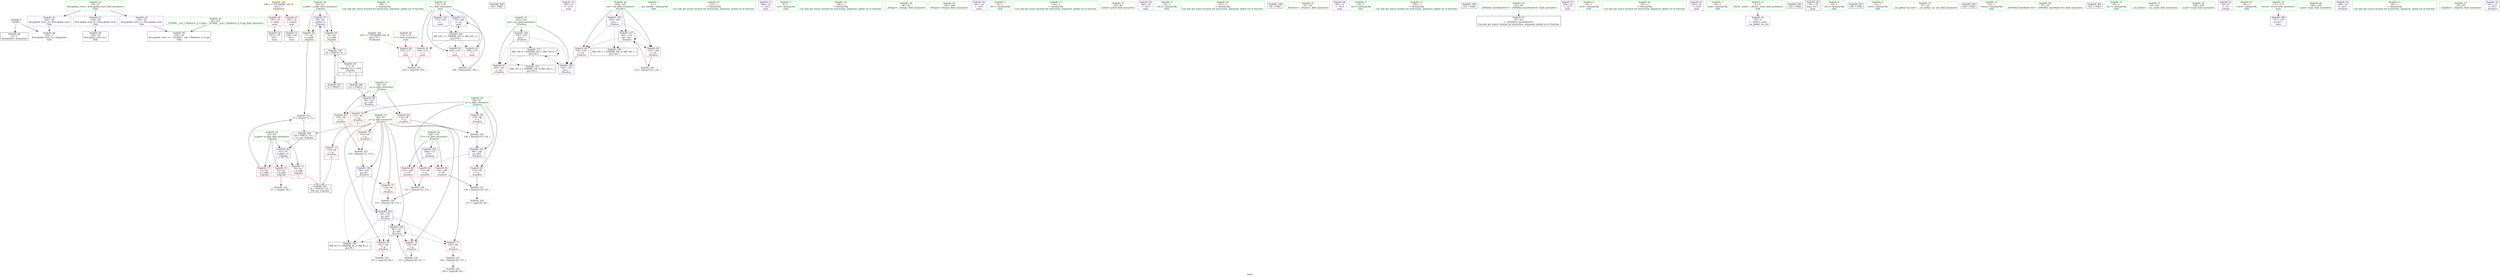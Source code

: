 digraph "SVFG" {
	label="SVFG";

	Node0x5558a353fed0 [shape=record,color=grey,label="{NodeID: 0\nNullPtr}"];
	Node0x5558a353fed0 -> Node0x5558a3555cc0[style=solid];
	Node0x5558a353fed0 -> Node0x5558a3555ec0[style=solid];
	Node0x5558a3567390 [shape=record,color=yellow,style=double,label="{NodeID: 180\n18V_1 = ENCHI(MR_18V_0)\npts\{1 \}\nFun[main]}"];
	Node0x5558a3567390 -> Node0x5558a3557e10[style=dashed];
	Node0x5558a3567390 -> Node0x5558a3557ee0[style=dashed];
	Node0x5558a3555fc0 [shape=record,color=blue,label="{NodeID: 97\n60\<--58\na.addr\<--a\n_Z3gcdxx\n}"];
	Node0x5558a3555fc0 -> Node0x5558a3557fb0[style=dashed];
	Node0x5558a3555fc0 -> Node0x5558a3558080[style=dashed];
	Node0x5558a3553ed0 [shape=record,color=green,label="{NodeID: 14\n68\<--1\n\<--dummyObj\nCan only get source location for instruction, argument, global var or function.}"];
	Node0x5558a355ab50 [shape=record,color=blue,label="{NodeID: 111\n175\<--206\ni\<--inc\nmain\n}"];
	Node0x5558a355ab50 -> Node0x5558a3564b10[style=dashed];
	Node0x5558a3554cd0 [shape=record,color=green,label="{NodeID: 28\n60\<--61\na.addr\<--a.addr_field_insensitive\n_Z3gcdxx\n}"];
	Node0x5558a3554cd0 -> Node0x5558a3557fb0[style=solid];
	Node0x5558a3554cd0 -> Node0x5558a3558080[style=solid];
	Node0x5558a3554cd0 -> Node0x5558a3555fc0[style=solid];
	Node0x5558a3570be0 [shape=record,color=black,label="{NodeID: 208\n40 = PHI()\n}"];
	Node0x5558a3555920 [shape=record,color=green,label="{NodeID: 42\n173\<--174\nt\<--t_field_insensitive\nmain\n}"];
	Node0x5558a3555920 -> Node0x5558a3559190[style=solid];
	Node0x5558a3557560 [shape=record,color=purple,label="{NodeID: 56\n189\<--12\n\<--.str.2\nmain\n}"];
	Node0x5558a355dde0 [shape=record,color=grey,label="{NodeID: 153\n73 = Binary(71, 72, )\n|{<s0>3}}"];
	Node0x5558a355dde0:s0 -> Node0x5558a3570560[style=solid,color=red];
	Node0x5558a3558150 [shape=record,color=red,label="{NodeID: 70\n66\<--62\n\<--b.addr\n_Z3gcdxx\n}"];
	Node0x5558a3558150 -> Node0x5558a355e9e0[style=solid];
	Node0x5558a3564110 [shape=record,color=black,label="{NodeID: 167\nMR_14V_2 = PHI(MR_14V_4, MR_14V_1, )\npts\{103 \}\n}"];
	Node0x5558a3558cb0 [shape=record,color=red,label="{NodeID: 84\n118\<--98\n\<--g\n_Z5solvev\n}"];
	Node0x5558a3558cb0 -> Node0x5558a355e260[style=solid];
	Node0x5558a354e8a0 [shape=record,color=green,label="{NodeID: 1\n7\<--1\n__dso_handle\<--dummyObj\nGlob }"];
	Node0x5558a3556090 [shape=record,color=blue,label="{NodeID: 98\n62\<--59\nb.addr\<--b\n_Z3gcdxx\n}"];
	Node0x5558a3556090 -> Node0x5558a3558150[style=dashed];
	Node0x5558a3556090 -> Node0x5558a3558220[style=dashed];
	Node0x5558a3556090 -> Node0x5558a35582f0[style=dashed];
	Node0x5558a3553fd0 [shape=record,color=green,label="{NodeID: 15\n123\<--1\n\<--dummyObj\nCan only get source location for instruction, argument, global var or function.}"];
	Node0x5558a3554da0 [shape=record,color=green,label="{NodeID: 29\n62\<--63\nb.addr\<--b.addr_field_insensitive\n_Z3gcdxx\n}"];
	Node0x5558a3554da0 -> Node0x5558a3558150[style=solid];
	Node0x5558a3554da0 -> Node0x5558a3558220[style=solid];
	Node0x5558a3554da0 -> Node0x5558a35582f0[style=solid];
	Node0x5558a3554da0 -> Node0x5558a3556090[style=solid];
	Node0x5558a35559f0 [shape=record,color=green,label="{NodeID: 43\n175\<--176\ni\<--i_field_insensitive\nmain\n}"];
	Node0x5558a35559f0 -> Node0x5558a3559260[style=solid];
	Node0x5558a35559f0 -> Node0x5558a3559330[style=solid];
	Node0x5558a35559f0 -> Node0x5558a3559400[style=solid];
	Node0x5558a35559f0 -> Node0x5558a355aa80[style=solid];
	Node0x5558a35559f0 -> Node0x5558a355ab50[style=solid];
	Node0x5558a3557630 [shape=record,color=purple,label="{NodeID: 57\n180\<--14\n\<--.str.3\nmain\n}"];
	Node0x5558a355df60 [shape=record,color=grey,label="{NodeID: 154\n157 = Binary(156, 147, )\n}"];
	Node0x5558a355df60 -> Node0x5558a355a8e0[style=solid];
	Node0x5558a3558220 [shape=record,color=red,label="{NodeID: 71\n70\<--62\n\<--b.addr\n_Z3gcdxx\n|{<s0>3}}"];
	Node0x5558a3558220:s0 -> Node0x5558a35702d0[style=solid,color=red];
	Node0x5558a3564610 [shape=record,color=black,label="{NodeID: 168\nMR_16V_2 = PHI(MR_16V_4, MR_16V_1, )\npts\{105 \}\n}"];
	Node0x5558a3558d80 [shape=record,color=red,label="{NodeID: 85\n124\<--100\n\<--UP\n_Z5solvev\n}"];
	Node0x5558a3558d80 -> Node0x5558a355e3e0[style=solid];
	Node0x5558a3552f80 [shape=record,color=green,label="{NodeID: 2\n8\<--1\n.str\<--dummyObj\nGlob }"];
	Node0x5558a3567580 [shape=record,color=yellow,style=double,label="{NodeID: 182\n22V_1 = ENCHI(MR_22V_0)\npts\{174 \}\nFun[main]}"];
	Node0x5558a3567580 -> Node0x5558a3559190[style=dashed];
	Node0x5558a3556160 [shape=record,color=blue,label="{NodeID: 99\n98\<--112\ng\<--call1\n_Z5solvev\n}"];
	Node0x5558a3556160 -> Node0x5558a3558be0[style=dashed];
	Node0x5558a3556160 -> Node0x5558a3558cb0[style=dashed];
	Node0x5558a35540d0 [shape=record,color=green,label="{NodeID: 16\n138\<--1\n\<--dummyObj\nCan only get source location for instruction, argument, global var or function.}"];
	Node0x5558a3554e70 [shape=record,color=green,label="{NodeID: 30\n80\<--81\n_Z3impv\<--_Z3impv_field_insensitive\n}"];
	Node0x5558a3555ac0 [shape=record,color=green,label="{NodeID: 44\n183\<--184\nfreopen\<--freopen_field_insensitive\n}"];
	Node0x5558a3557700 [shape=record,color=purple,label="{NodeID: 58\n181\<--16\n\<--.str.4\nmain\n}"];
	Node0x5558a355e0e0 [shape=record,color=grey,label="{NodeID: 155\n116 = Binary(115, 114, )\n}"];
	Node0x5558a355e0e0 -> Node0x5558a3556230[style=solid];
	Node0x5558a35582f0 [shape=record,color=red,label="{NodeID: 72\n72\<--62\n\<--b.addr\n_Z3gcdxx\n}"];
	Node0x5558a35582f0 -> Node0x5558a355dde0[style=solid];
	Node0x5558a3564b10 [shape=record,color=black,label="{NodeID: 169\nMR_24V_3 = PHI(MR_24V_4, MR_24V_2, )\npts\{176 \}\n}"];
	Node0x5558a3564b10 -> Node0x5558a3559260[style=dashed];
	Node0x5558a3564b10 -> Node0x5558a3559330[style=dashed];
	Node0x5558a3564b10 -> Node0x5558a3559400[style=dashed];
	Node0x5558a3564b10 -> Node0x5558a355ab50[style=dashed];
	Node0x5558a3558e50 [shape=record,color=red,label="{NodeID: 86\n131\<--100\n\<--UP\n_Z5solvev\n}"];
	Node0x5558a3558e50 -> Node0x5558a355e6e0[style=solid];
	Node0x5558a3553010 [shape=record,color=green,label="{NodeID: 3\n10\<--1\n.str.1\<--dummyObj\nGlob }"];
	Node0x5558a3556230 [shape=record,color=blue,label="{NodeID: 100\n94\<--116\np\<--div\n_Z5solvev\n}"];
	Node0x5558a3556230 -> Node0x5558a3558560[style=dashed];
	Node0x5558a3556230 -> Node0x5558a35564a0[style=dashed];
	Node0x5558a3556230 -> Node0x5558a3563c10[style=dashed];
	Node0x5558a35541d0 [shape=record,color=green,label="{NodeID: 17\n140\<--1\n\<--dummyObj\nCan only get source location for instruction, argument, global var or function.}"];
	Node0x5558a3554f70 [shape=record,color=green,label="{NodeID: 31\n85\<--86\nprintf\<--printf_field_insensitive\n}"];
	Node0x5558a3555bc0 [shape=record,color=green,label="{NodeID: 45\n30\<--214\n_GLOBAL__sub_I_Merkurev_0_0.cpp\<--_GLOBAL__sub_I_Merkurev_0_0.cpp_field_insensitive\n}"];
	Node0x5558a3555bc0 -> Node0x5558a35595d0[style=solid];
	Node0x5558a35577d0 [shape=record,color=purple,label="{NodeID: 59\n186\<--19\n\<--.str.5\nmain\n}"];
	Node0x5558a355e260 [shape=record,color=grey,label="{NodeID: 156\n120 = Binary(119, 118, )\n}"];
	Node0x5558a355e260 -> Node0x5558a3556300[style=solid];
	Node0x5558a35583c0 [shape=record,color=red,label="{NodeID: 73\n110\<--94\n\<--p\n_Z5solvev\n|{<s0>6}}"];
	Node0x5558a35583c0:s0 -> Node0x5558a35702d0[style=solid,color=red];
	Node0x5558a3558f20 [shape=record,color=red,label="{NodeID: 87\n160\<--102\n\<--ans\n_Z5solvev\n}"];
	Node0x5558a35530a0 [shape=record,color=green,label="{NodeID: 4\n12\<--1\n.str.2\<--dummyObj\nGlob }"];
	Node0x5558a3556300 [shape=record,color=blue,label="{NodeID: 101\n96\<--120\nq\<--div2\n_Z5solvev\n}"];
	Node0x5558a3556300 -> Node0x5558a3558a40[style=dashed];
	Node0x5558a3556300 -> Node0x5558a3558b10[style=dashed];
	Node0x5558a35542d0 [shape=record,color=green,label="{NodeID: 18\n147\<--1\n\<--dummyObj\nCan only get source location for instruction, argument, global var or function.}"];
	Node0x5558a356f4d0 [shape=record,color=black,label="{NodeID: 198\n84 = PHI()\n}"];
	Node0x5558a3555070 [shape=record,color=green,label="{NodeID: 32\n91\<--92\n_Z5solvev\<--_Z5solvev_field_insensitive\n}"];
	Node0x5558a3555cc0 [shape=record,color=black,label="{NodeID: 46\n2\<--3\ndummyVal\<--dummyVal\n}"];
	Node0x5558a35578a0 [shape=record,color=purple,label="{NodeID: 60\n187\<--21\n\<--.str.6\nmain\n}"];
	Node0x5558a355e3e0 [shape=record,color=grey,label="{NodeID: 157\n126 = Binary(124, 125, )\n}"];
	Node0x5558a355e3e0 -> Node0x5558a355ee60[style=solid];
	Node0x5558a3558490 [shape=record,color=red,label="{NodeID: 74\n115\<--94\n\<--p\n_Z5solvev\n}"];
	Node0x5558a3558490 -> Node0x5558a355e0e0[style=solid];
	Node0x5558a3558ff0 [shape=record,color=red,label="{NodeID: 88\n150\<--104\n\<--cur\n_Z5solvev\n}"];
	Node0x5558a3558ff0 -> Node0x5558a355a740[style=solid];
	Node0x5558a3553130 [shape=record,color=green,label="{NodeID: 5\n14\<--1\n.str.3\<--dummyObj\nGlob }"];
	Node0x5558a35563d0 [shape=record,color=blue,label="{NodeID: 102\n100\<--123\nUP\<--\n_Z5solvev\n}"];
	Node0x5558a35563d0 -> Node0x5558a3558d80[style=dashed];
	Node0x5558a35563d0 -> Node0x5558a3558e50[style=dashed];
	Node0x5558a35543d0 [shape=record,color=green,label="{NodeID: 19\n178\<--1\n\<--dummyObj\nCan only get source location for instruction, argument, global var or function.}"];
	Node0x5558a356f5d0 [shape=record,color=black,label="{NodeID: 199\n107 = PHI()\n}"];
	Node0x5558a3555170 [shape=record,color=green,label="{NodeID: 33\n94\<--95\np\<--p_field_insensitive\n_Z5solvev\n}"];
	Node0x5558a3555170 -> Node0x5558a35583c0[style=solid];
	Node0x5558a3555170 -> Node0x5558a3558490[style=solid];
	Node0x5558a3555170 -> Node0x5558a3558560[style=solid];
	Node0x5558a3555170 -> Node0x5558a3558630[style=solid];
	Node0x5558a3555170 -> Node0x5558a3558700[style=solid];
	Node0x5558a3555170 -> Node0x5558a35587d0[style=solid];
	Node0x5558a3555170 -> Node0x5558a3556230[style=solid];
	Node0x5558a3555170 -> Node0x5558a35564a0[style=solid];
	Node0x5558a3555170 -> Node0x5558a355a8e0[style=solid];
	Node0x5558a3555dc0 [shape=record,color=black,label="{NodeID: 47\n41\<--42\n\<--_ZNSt8ios_base4InitD1Ev\nCan only get source location for instruction, argument, global var or function.}"];
	Node0x5558a3557970 [shape=record,color=purple,label="{NodeID: 61\n199\<--24\n\<--.str.7\nmain\n}"];
	Node0x5558a355e560 [shape=record,color=grey,label="{NodeID: 158\n135 = Binary(134, 133, )\n}"];
	Node0x5558a355e560 -> Node0x5558a35564a0[style=solid];
	Node0x5558a3558560 [shape=record,color=red,label="{NodeID: 75\n134\<--94\n\<--p\n_Z5solvev\n}"];
	Node0x5558a3558560 -> Node0x5558a355e560[style=solid];
	Node0x5558a35590c0 [shape=record,color=red,label="{NodeID: 89\n153\<--104\n\<--cur\n_Z5solvev\n}"];
	Node0x5558a35590c0 -> Node0x5558a355e860[style=solid];
	Node0x5558a3553970 [shape=record,color=green,label="{NodeID: 6\n16\<--1\n.str.4\<--dummyObj\nGlob }"];
	Node0x5558a35564a0 [shape=record,color=blue,label="{NodeID: 103\n94\<--135\np\<--mul\n_Z5solvev\n}"];
	Node0x5558a35564a0 -> Node0x5558a3558630[style=dashed];
	Node0x5558a35564a0 -> Node0x5558a3558700[style=dashed];
	Node0x5558a35564a0 -> Node0x5558a35587d0[style=dashed];
	Node0x5558a35564a0 -> Node0x5558a355a8e0[style=dashed];
	Node0x5558a35564a0 -> Node0x5558a3563c10[style=dashed];
	Node0x5558a35544d0 [shape=record,color=green,label="{NodeID: 20\n192\<--1\n\<--dummyObj\nCan only get source location for instruction, argument, global var or function.}"];
	Node0x5558a356f6d0 [shape=record,color=black,label="{NodeID: 200\n112 = PHI(57, )\n}"];
	Node0x5558a356f6d0 -> Node0x5558a3556160[style=solid];
	Node0x5558a3555240 [shape=record,color=green,label="{NodeID: 34\n96\<--97\nq\<--q_field_insensitive\n_Z5solvev\n}"];
	Node0x5558a3555240 -> Node0x5558a35588a0[style=solid];
	Node0x5558a3555240 -> Node0x5558a3558970[style=solid];
	Node0x5558a3555240 -> Node0x5558a3558a40[style=solid];
	Node0x5558a3555240 -> Node0x5558a3558b10[style=solid];
	Node0x5558a3555240 -> Node0x5558a3556300[style=solid];
	Node0x5558a3556ee0 [shape=record,color=black,label="{NodeID: 48\n57\<--78\n_Z3gcdxx_ret\<--cond\n_Z3gcdxx\n|{<s0>3|<s1>6}}"];
	Node0x5558a3556ee0:s0 -> Node0x5558a35709b0[style=solid,color=blue];
	Node0x5558a3556ee0:s1 -> Node0x5558a356f6d0[style=solid,color=blue];
	Node0x5558a3557a40 [shape=record,color=purple,label="{NodeID: 62\n202\<--26\n\<--.str.8\nmain\n}"];
	Node0x5558a355e6e0 [shape=record,color=grey,label="{NodeID: 159\n133 = Binary(131, 132, )\n}"];
	Node0x5558a355e6e0 -> Node0x5558a355e560[style=solid];
	Node0x5558a3558630 [shape=record,color=red,label="{NodeID: 76\n142\<--94\n\<--p\n_Z5solvev\n}"];
	Node0x5558a3558630 -> Node0x5558a355ece0[style=solid];
	Node0x5558a3565f10 [shape=record,color=black,label="{NodeID: 173\nMR_14V_6 = PHI(MR_14V_5, MR_14V_4, )\npts\{103 \}\n}"];
	Node0x5558a3565f10 -> Node0x5558a3558f20[style=dashed];
	Node0x5558a3565f10 -> Node0x5558a355a740[style=dashed];
	Node0x5558a3565f10 -> Node0x5558a3564110[style=dashed];
	Node0x5558a3565f10 -> Node0x5558a3565f10[style=dashed];
	Node0x5558a3559190 [shape=record,color=red,label="{NodeID: 90\n195\<--173\n\<--t\nmain\n}"];
	Node0x5558a3559190 -> Node0x5558a355efe0[style=solid];
	Node0x5558a3553a00 [shape=record,color=green,label="{NodeID: 7\n18\<--1\nstdin\<--dummyObj\nGlob }"];
	Node0x5558a3556570 [shape=record,color=blue,label="{NodeID: 104\n102\<--138\nans\<--\n_Z5solvev\n}"];
	Node0x5558a3556570 -> Node0x5558a3558f20[style=dashed];
	Node0x5558a3556570 -> Node0x5558a355a740[style=dashed];
	Node0x5558a3556570 -> Node0x5558a3564110[style=dashed];
	Node0x5558a3556570 -> Node0x5558a3565f10[style=dashed];
	Node0x5558a35545d0 [shape=record,color=green,label="{NodeID: 21\n4\<--6\n_ZStL8__ioinit\<--_ZStL8__ioinit_field_insensitive\nGlob }"];
	Node0x5558a35545d0 -> Node0x5558a3557220[style=solid];
	Node0x5558a356f8c0 [shape=record,color=black,label="{NodeID: 201\n162 = PHI()\n}"];
	Node0x5558a3555310 [shape=record,color=green,label="{NodeID: 35\n98\<--99\ng\<--g_field_insensitive\n_Z5solvev\n}"];
	Node0x5558a3555310 -> Node0x5558a3558be0[style=solid];
	Node0x5558a3555310 -> Node0x5558a3558cb0[style=solid];
	Node0x5558a3555310 -> Node0x5558a3556160[style=solid];
	Node0x5558a3556fb0 [shape=record,color=black,label="{NodeID: 49\n170\<--178\nmain_ret\<--\nmain\n}"];
	Node0x5558a3557b10 [shape=record,color=purple,label="{NodeID: 63\n218\<--28\nllvm.global_ctors_0\<--llvm.global_ctors\nGlob }"];
	Node0x5558a3557b10 -> Node0x5558a35594d0[style=solid];
	Node0x5558a355e860 [shape=record,color=grey,label="{NodeID: 160\n154 = Binary(153, 138, )\n}"];
	Node0x5558a355e860 -> Node0x5558a355a810[style=solid];
	Node0x5558a3558700 [shape=record,color=red,label="{NodeID: 77\n145\<--94\n\<--p\n_Z5solvev\n}"];
	Node0x5558a3558700 -> Node0x5558a355dc60[style=solid];
	Node0x5558a3559260 [shape=record,color=red,label="{NodeID: 91\n194\<--175\n\<--i\nmain\n}"];
	Node0x5558a3559260 -> Node0x5558a355efe0[style=solid];
	Node0x5558a3553a90 [shape=record,color=green,label="{NodeID: 8\n19\<--1\n.str.5\<--dummyObj\nGlob }"];
	Node0x5558a355a6b0 [shape=record,color=blue,label="{NodeID: 105\n104\<--140\ncur\<--\n_Z5solvev\n}"];
	Node0x5558a355a6b0 -> Node0x5558a3558ff0[style=dashed];
	Node0x5558a355a6b0 -> Node0x5558a35590c0[style=dashed];
	Node0x5558a355a6b0 -> Node0x5558a355a810[style=dashed];
	Node0x5558a355a6b0 -> Node0x5558a3564610[style=dashed];
	Node0x5558a35546d0 [shape=record,color=green,label="{NodeID: 22\n28\<--32\nllvm.global_ctors\<--llvm.global_ctors_field_insensitive\nGlob }"];
	Node0x5558a35546d0 -> Node0x5558a3557b10[style=solid];
	Node0x5558a35546d0 -> Node0x5558a3557c10[style=solid];
	Node0x5558a35546d0 -> Node0x5558a3557d10[style=solid];
	Node0x5558a3570060 [shape=record,color=black,label="{NodeID: 202\n190 = PHI()\n}"];
	Node0x5558a35553e0 [shape=record,color=green,label="{NodeID: 36\n100\<--101\nUP\<--UP_field_insensitive\n_Z5solvev\n}"];
	Node0x5558a35553e0 -> Node0x5558a3558d80[style=solid];
	Node0x5558a35553e0 -> Node0x5558a3558e50[style=solid];
	Node0x5558a35553e0 -> Node0x5558a35563d0[style=solid];
	Node0x5558a3557080 [shape=record,color=black,label="{NodeID: 50\n182\<--179\ncall\<--\nmain\n}"];
	Node0x5558a3557c10 [shape=record,color=purple,label="{NodeID: 64\n219\<--28\nllvm.global_ctors_1\<--llvm.global_ctors\nGlob }"];
	Node0x5558a3557c10 -> Node0x5558a35595d0[style=solid];
	Node0x5558a355e9e0 [shape=record,color=grey,label="{NodeID: 161\n67 = cmp(66, 68, )\n}"];
	Node0x5558a35587d0 [shape=record,color=red,label="{NodeID: 78\n156\<--94\n\<--p\n_Z5solvev\n}"];
	Node0x5558a35587d0 -> Node0x5558a355df60[style=solid];
	Node0x5558a3559330 [shape=record,color=red,label="{NodeID: 92\n198\<--175\n\<--i\nmain\n}"];
	Node0x5558a3553b20 [shape=record,color=green,label="{NodeID: 9\n21\<--1\n.str.6\<--dummyObj\nGlob }"];
	Node0x5558a355a740 [shape=record,color=blue,label="{NodeID: 106\n102\<--150\nans\<--\n_Z5solvev\n}"];
	Node0x5558a355a740 -> Node0x5558a3565f10[style=dashed];
	Node0x5558a35547d0 [shape=record,color=green,label="{NodeID: 23\n33\<--34\n__cxx_global_var_init\<--__cxx_global_var_init_field_insensitive\n}"];
	Node0x5558a3570130 [shape=record,color=black,label="{NodeID: 203\n200 = PHI()\n}"];
	Node0x5558a35554b0 [shape=record,color=green,label="{NodeID: 37\n102\<--103\nans\<--ans_field_insensitive\n_Z5solvev\n}"];
	Node0x5558a35554b0 -> Node0x5558a3558f20[style=solid];
	Node0x5558a35554b0 -> Node0x5558a3556570[style=solid];
	Node0x5558a35554b0 -> Node0x5558a355a740[style=solid];
	Node0x5558a3557150 [shape=record,color=black,label="{NodeID: 51\n188\<--185\ncall1\<--\nmain\n}"];
	Node0x5558a3557d10 [shape=record,color=purple,label="{NodeID: 65\n220\<--28\nllvm.global_ctors_2\<--llvm.global_ctors\nGlob }"];
	Node0x5558a3557d10 -> Node0x5558a3555ec0[style=solid];
	Node0x5558a355eb60 [shape=record,color=grey,label="{NodeID: 162\n148 = cmp(146, 68, )\n}"];
	Node0x5558a35588a0 [shape=record,color=red,label="{NodeID: 79\n111\<--96\n\<--q\n_Z5solvev\n|{<s0>6}}"];
	Node0x5558a35588a0:s0 -> Node0x5558a3570560[style=solid,color=red];
	Node0x5558a3559400 [shape=record,color=red,label="{NodeID: 93\n205\<--175\n\<--i\nmain\n}"];
	Node0x5558a3559400 -> Node0x5558a355dae0[style=solid];
	Node0x5558a3553bb0 [shape=record,color=green,label="{NodeID: 10\n23\<--1\nstdout\<--dummyObj\nGlob }"];
	Node0x5558a355a810 [shape=record,color=blue,label="{NodeID: 107\n104\<--154\ncur\<--dec\n_Z5solvev\n}"];
	Node0x5558a355a810 -> Node0x5558a3558ff0[style=dashed];
	Node0x5558a355a810 -> Node0x5558a35590c0[style=dashed];
	Node0x5558a355a810 -> Node0x5558a355a810[style=dashed];
	Node0x5558a355a810 -> Node0x5558a3564610[style=dashed];
	Node0x5558a35548d0 [shape=record,color=green,label="{NodeID: 24\n37\<--38\n_ZNSt8ios_base4InitC1Ev\<--_ZNSt8ios_base4InitC1Ev_field_insensitive\n}"];
	Node0x5558a3570200 [shape=record,color=black,label="{NodeID: 204\n203 = PHI()\n}"];
	Node0x5558a3555580 [shape=record,color=green,label="{NodeID: 38\n104\<--105\ncur\<--cur_field_insensitive\n_Z5solvev\n}"];
	Node0x5558a3555580 -> Node0x5558a3558ff0[style=solid];
	Node0x5558a3555580 -> Node0x5558a35590c0[style=solid];
	Node0x5558a3555580 -> Node0x5558a355a6b0[style=solid];
	Node0x5558a3555580 -> Node0x5558a355a810[style=solid];
	Node0x5558a3557220 [shape=record,color=purple,label="{NodeID: 52\n39\<--4\n\<--_ZStL8__ioinit\n__cxx_global_var_init\n}"];
	Node0x5558a3557e10 [shape=record,color=red,label="{NodeID: 66\n179\<--18\n\<--stdin\nmain\n}"];
	Node0x5558a3557e10 -> Node0x5558a3557080[style=solid];
	Node0x5558a355ece0 [shape=record,color=grey,label="{NodeID: 163\n143 = cmp(142, 68, )\n}"];
	Node0x5558a3558970 [shape=record,color=red,label="{NodeID: 80\n119\<--96\n\<--q\n_Z5solvev\n}"];
	Node0x5558a3558970 -> Node0x5558a355e260[style=solid];
	Node0x5558a35594d0 [shape=record,color=blue,label="{NodeID: 94\n218\<--29\nllvm.global_ctors_0\<--\nGlob }"];
	Node0x5558a3553c40 [shape=record,color=green,label="{NodeID: 11\n24\<--1\n.str.7\<--dummyObj\nGlob }"];
	Node0x5558a355a8e0 [shape=record,color=blue,label="{NodeID: 108\n94\<--157\np\<--shr\n_Z5solvev\n}"];
	Node0x5558a355a8e0 -> Node0x5558a3558630[style=dashed];
	Node0x5558a355a8e0 -> Node0x5558a3558700[style=dashed];
	Node0x5558a355a8e0 -> Node0x5558a35587d0[style=dashed];
	Node0x5558a355a8e0 -> Node0x5558a355a8e0[style=dashed];
	Node0x5558a355a8e0 -> Node0x5558a3563c10[style=dashed];
	Node0x5558a35549d0 [shape=record,color=green,label="{NodeID: 25\n43\<--44\n__cxa_atexit\<--__cxa_atexit_field_insensitive\n}"];
	Node0x5558a35702d0 [shape=record,color=black,label="{NodeID: 205\n58 = PHI(70, 110, )\n0th arg _Z3gcdxx }"];
	Node0x5558a35702d0 -> Node0x5558a3555fc0[style=solid];
	Node0x5558a3555650 [shape=record,color=green,label="{NodeID: 39\n108\<--109\nscanf\<--scanf_field_insensitive\n}"];
	Node0x5558a35572f0 [shape=record,color=purple,label="{NodeID: 53\n83\<--8\n\<--.str\n_Z3impv\n}"];
	Node0x5558a335bd10 [shape=record,color=black,label="{NodeID: 150\n78 = PHI(74, 76, )\n}"];
	Node0x5558a335bd10 -> Node0x5558a3556ee0[style=solid];
	Node0x5558a3557ee0 [shape=record,color=red,label="{NodeID: 67\n185\<--23\n\<--stdout\nmain\n}"];
	Node0x5558a3557ee0 -> Node0x5558a3557150[style=solid];
	Node0x5558a355ee60 [shape=record,color=grey,label="{NodeID: 164\n127 = cmp(126, 68, )\n}"];
	Node0x5558a3558a40 [shape=record,color=red,label="{NodeID: 81\n125\<--96\n\<--q\n_Z5solvev\n}"];
	Node0x5558a3558a40 -> Node0x5558a355e3e0[style=solid];
	Node0x5558a35595d0 [shape=record,color=blue,label="{NodeID: 95\n219\<--30\nllvm.global_ctors_1\<--_GLOBAL__sub_I_Merkurev_0_0.cpp\nGlob }"];
	Node0x5558a3553cd0 [shape=record,color=green,label="{NodeID: 12\n26\<--1\n.str.8\<--dummyObj\nGlob }"];
	Node0x5558a355a9b0 [shape=record,color=blue,label="{NodeID: 109\n171\<--178\nretval\<--\nmain\n}"];
	Node0x5558a3554ad0 [shape=record,color=green,label="{NodeID: 26\n42\<--48\n_ZNSt8ios_base4InitD1Ev\<--_ZNSt8ios_base4InitD1Ev_field_insensitive\n}"];
	Node0x5558a3554ad0 -> Node0x5558a3555dc0[style=solid];
	Node0x5558a3570560 [shape=record,color=black,label="{NodeID: 206\n59 = PHI(73, 111, )\n1st arg _Z3gcdxx }"];
	Node0x5558a3570560 -> Node0x5558a3556090[style=solid];
	Node0x5558a3555750 [shape=record,color=green,label="{NodeID: 40\n168\<--169\nmain\<--main_field_insensitive\n}"];
	Node0x5558a35573c0 [shape=record,color=purple,label="{NodeID: 54\n106\<--10\n\<--.str.1\n_Z5solvev\n}"];
	Node0x5558a355dae0 [shape=record,color=grey,label="{NodeID: 151\n206 = Binary(205, 192, )\n}"];
	Node0x5558a355dae0 -> Node0x5558a355ab50[style=solid];
	Node0x5558a3557fb0 [shape=record,color=red,label="{NodeID: 68\n71\<--60\n\<--a.addr\n_Z3gcdxx\n}"];
	Node0x5558a3557fb0 -> Node0x5558a355dde0[style=solid];
	Node0x5558a355efe0 [shape=record,color=grey,label="{NodeID: 165\n196 = cmp(194, 195, )\n}"];
	Node0x5558a3558b10 [shape=record,color=red,label="{NodeID: 82\n132\<--96\n\<--q\n_Z5solvev\n}"];
	Node0x5558a3558b10 -> Node0x5558a355e6e0[style=solid];
	Node0x5558a3555ec0 [shape=record,color=blue, style = dotted,label="{NodeID: 96\n220\<--3\nllvm.global_ctors_2\<--dummyVal\nGlob }"];
	Node0x5558a3553dd0 [shape=record,color=green,label="{NodeID: 13\n29\<--1\n\<--dummyObj\nCan only get source location for instruction, argument, global var or function.}"];
	Node0x5558a355aa80 [shape=record,color=blue,label="{NodeID: 110\n175\<--192\ni\<--\nmain\n}"];
	Node0x5558a355aa80 -> Node0x5558a3564b10[style=dashed];
	Node0x5558a3554bd0 [shape=record,color=green,label="{NodeID: 27\n55\<--56\n_Z3gcdxx\<--_Z3gcdxx_field_insensitive\n}"];
	Node0x5558a35709b0 [shape=record,color=black,label="{NodeID: 207\n74 = PHI(57, )\n}"];
	Node0x5558a35709b0 -> Node0x5558a335bd10[style=solid];
	Node0x5558a3555850 [shape=record,color=green,label="{NodeID: 41\n171\<--172\nretval\<--retval_field_insensitive\nmain\n}"];
	Node0x5558a3555850 -> Node0x5558a355a9b0[style=solid];
	Node0x5558a3557490 [shape=record,color=purple,label="{NodeID: 55\n161\<--12\n\<--.str.2\n_Z5solvev\n}"];
	Node0x5558a355dc60 [shape=record,color=grey,label="{NodeID: 152\n146 = Binary(145, 147, )\n}"];
	Node0x5558a355dc60 -> Node0x5558a355eb60[style=solid];
	Node0x5558a3558080 [shape=record,color=red,label="{NodeID: 69\n76\<--60\n\<--a.addr\n_Z3gcdxx\n}"];
	Node0x5558a3558080 -> Node0x5558a335bd10[style=solid];
	Node0x5558a3563c10 [shape=record,color=black,label="{NodeID: 166\nMR_6V_3 = PHI(MR_6V_5, MR_6V_2, )\npts\{95 \}\n}"];
	Node0x5558a3558be0 [shape=record,color=red,label="{NodeID: 83\n114\<--98\n\<--g\n_Z5solvev\n}"];
	Node0x5558a3558be0 -> Node0x5558a355e0e0[style=solid];
}

